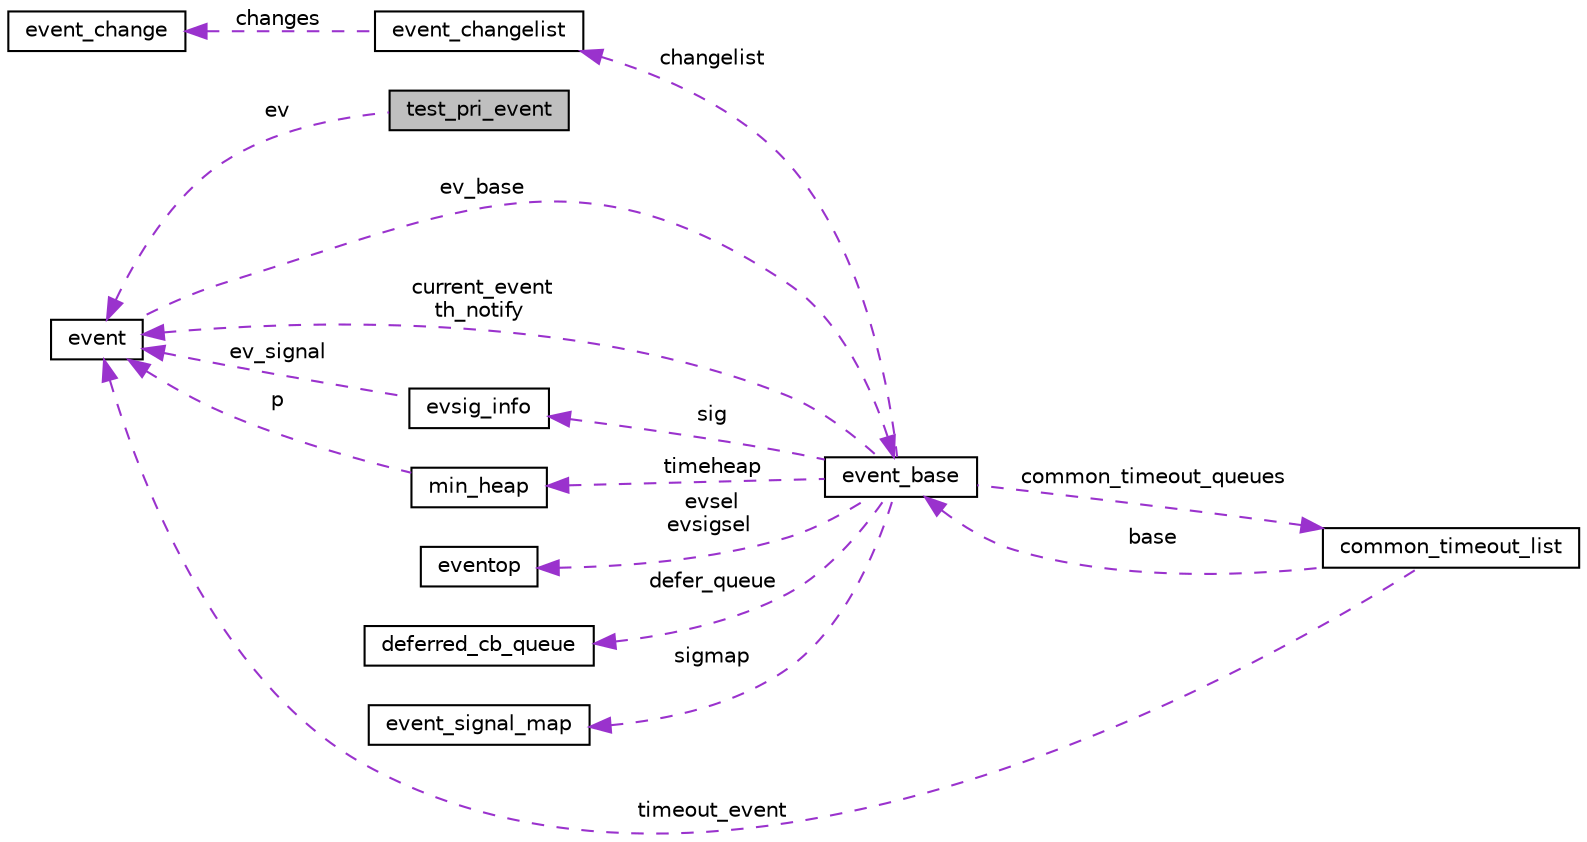 digraph G
{
  edge [fontname="Helvetica",fontsize="10",labelfontname="Helvetica",labelfontsize="10"];
  node [fontname="Helvetica",fontsize="10",shape=record];
  rankdir="LR";
  Node1 [label="test_pri_event",height=0.2,width=0.4,color="black", fillcolor="grey75", style="filled" fontcolor="black"];
  Node2 -> Node1 [dir="back",color="darkorchid3",fontsize="10",style="dashed",label=" ev" ];
  Node2 [label="event",height=0.2,width=0.4,color="black", fillcolor="white", style="filled",URL="$structevent.html"];
  Node3 -> Node2 [dir="back",color="darkorchid3",fontsize="10",style="dashed",label=" ev_base" ];
  Node3 [label="event_base",height=0.2,width=0.4,color="black", fillcolor="white", style="filled",URL="$structevent__base.html"];
  Node4 -> Node3 [dir="back",color="darkorchid3",fontsize="10",style="dashed",label=" evsel\nevsigsel" ];
  Node4 [label="eventop",height=0.2,width=0.4,color="black", fillcolor="white", style="filled",URL="$structeventop.html"];
  Node5 -> Node3 [dir="back",color="darkorchid3",fontsize="10",style="dashed",label=" sig" ];
  Node5 [label="evsig_info",height=0.2,width=0.4,color="black", fillcolor="white", style="filled",URL="$structevsig__info.html"];
  Node2 -> Node5 [dir="back",color="darkorchid3",fontsize="10",style="dashed",label=" ev_signal" ];
  Node6 -> Node3 [dir="back",color="darkorchid3",fontsize="10",style="dashed",label=" timeheap" ];
  Node6 [label="min_heap",height=0.2,width=0.4,color="black", fillcolor="white", style="filled",URL="$structmin__heap.html"];
  Node2 -> Node6 [dir="back",color="darkorchid3",fontsize="10",style="dashed",label=" p" ];
  Node7 -> Node3 [dir="back",color="darkorchid3",fontsize="10",style="dashed",label=" defer_queue" ];
  Node7 [label="deferred_cb_queue",height=0.2,width=0.4,color="black", fillcolor="white", style="filled",URL="$structdeferred__cb__queue.html"];
  Node2 -> Node3 [dir="back",color="darkorchid3",fontsize="10",style="dashed",label=" current_event\nth_notify" ];
  Node8 -> Node3 [dir="back",color="darkorchid3",fontsize="10",style="dashed",label=" common_timeout_queues" ];
  Node8 [label="common_timeout_list",height=0.2,width=0.4,color="black", fillcolor="white", style="filled",URL="$structcommon__timeout__list.html"];
  Node2 -> Node8 [dir="back",color="darkorchid3",fontsize="10",style="dashed",label=" timeout_event" ];
  Node3 -> Node8 [dir="back",color="darkorchid3",fontsize="10",style="dashed",label=" base" ];
  Node9 -> Node3 [dir="back",color="darkorchid3",fontsize="10",style="dashed",label=" sigmap" ];
  Node9 [label="event_signal_map",height=0.2,width=0.4,color="black", fillcolor="white", style="filled",URL="$structevent__signal__map.html"];
  Node10 -> Node3 [dir="back",color="darkorchid3",fontsize="10",style="dashed",label=" changelist" ];
  Node10 [label="event_changelist",height=0.2,width=0.4,color="black", fillcolor="white", style="filled",URL="$structevent__changelist.html"];
  Node11 -> Node10 [dir="back",color="darkorchid3",fontsize="10",style="dashed",label=" changes" ];
  Node11 [label="event_change",height=0.2,width=0.4,color="black", fillcolor="white", style="filled",URL="$structevent__change.html"];
}
